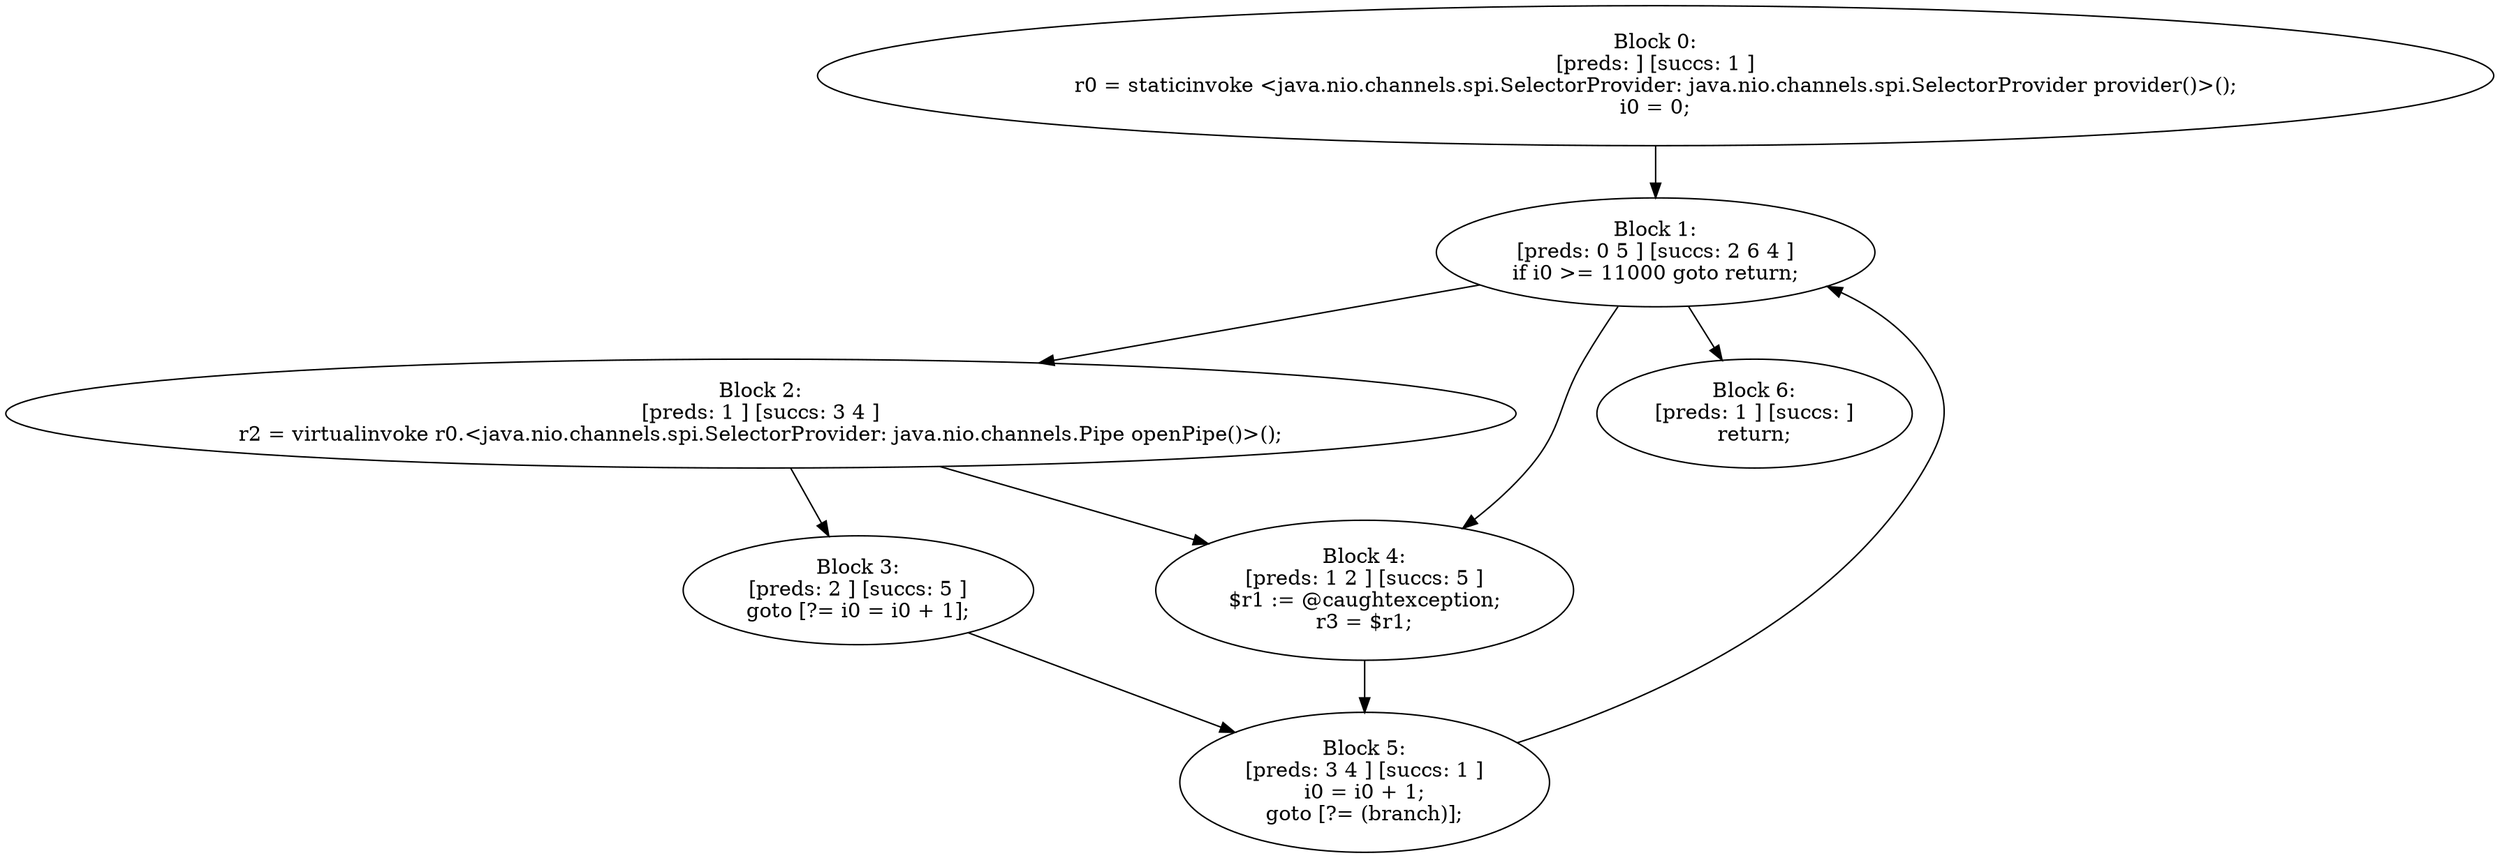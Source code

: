 digraph "unitGraph" {
    "Block 0:
[preds: ] [succs: 1 ]
r0 = staticinvoke <java.nio.channels.spi.SelectorProvider: java.nio.channels.spi.SelectorProvider provider()>();
i0 = 0;
"
    "Block 1:
[preds: 0 5 ] [succs: 2 6 4 ]
if i0 >= 11000 goto return;
"
    "Block 2:
[preds: 1 ] [succs: 3 4 ]
r2 = virtualinvoke r0.<java.nio.channels.spi.SelectorProvider: java.nio.channels.Pipe openPipe()>();
"
    "Block 3:
[preds: 2 ] [succs: 5 ]
goto [?= i0 = i0 + 1];
"
    "Block 4:
[preds: 1 2 ] [succs: 5 ]
$r1 := @caughtexception;
r3 = $r1;
"
    "Block 5:
[preds: 3 4 ] [succs: 1 ]
i0 = i0 + 1;
goto [?= (branch)];
"
    "Block 6:
[preds: 1 ] [succs: ]
return;
"
    "Block 0:
[preds: ] [succs: 1 ]
r0 = staticinvoke <java.nio.channels.spi.SelectorProvider: java.nio.channels.spi.SelectorProvider provider()>();
i0 = 0;
"->"Block 1:
[preds: 0 5 ] [succs: 2 6 4 ]
if i0 >= 11000 goto return;
";
    "Block 1:
[preds: 0 5 ] [succs: 2 6 4 ]
if i0 >= 11000 goto return;
"->"Block 2:
[preds: 1 ] [succs: 3 4 ]
r2 = virtualinvoke r0.<java.nio.channels.spi.SelectorProvider: java.nio.channels.Pipe openPipe()>();
";
    "Block 1:
[preds: 0 5 ] [succs: 2 6 4 ]
if i0 >= 11000 goto return;
"->"Block 6:
[preds: 1 ] [succs: ]
return;
";
    "Block 1:
[preds: 0 5 ] [succs: 2 6 4 ]
if i0 >= 11000 goto return;
"->"Block 4:
[preds: 1 2 ] [succs: 5 ]
$r1 := @caughtexception;
r3 = $r1;
";
    "Block 2:
[preds: 1 ] [succs: 3 4 ]
r2 = virtualinvoke r0.<java.nio.channels.spi.SelectorProvider: java.nio.channels.Pipe openPipe()>();
"->"Block 3:
[preds: 2 ] [succs: 5 ]
goto [?= i0 = i0 + 1];
";
    "Block 2:
[preds: 1 ] [succs: 3 4 ]
r2 = virtualinvoke r0.<java.nio.channels.spi.SelectorProvider: java.nio.channels.Pipe openPipe()>();
"->"Block 4:
[preds: 1 2 ] [succs: 5 ]
$r1 := @caughtexception;
r3 = $r1;
";
    "Block 3:
[preds: 2 ] [succs: 5 ]
goto [?= i0 = i0 + 1];
"->"Block 5:
[preds: 3 4 ] [succs: 1 ]
i0 = i0 + 1;
goto [?= (branch)];
";
    "Block 4:
[preds: 1 2 ] [succs: 5 ]
$r1 := @caughtexception;
r3 = $r1;
"->"Block 5:
[preds: 3 4 ] [succs: 1 ]
i0 = i0 + 1;
goto [?= (branch)];
";
    "Block 5:
[preds: 3 4 ] [succs: 1 ]
i0 = i0 + 1;
goto [?= (branch)];
"->"Block 1:
[preds: 0 5 ] [succs: 2 6 4 ]
if i0 >= 11000 goto return;
";
}
